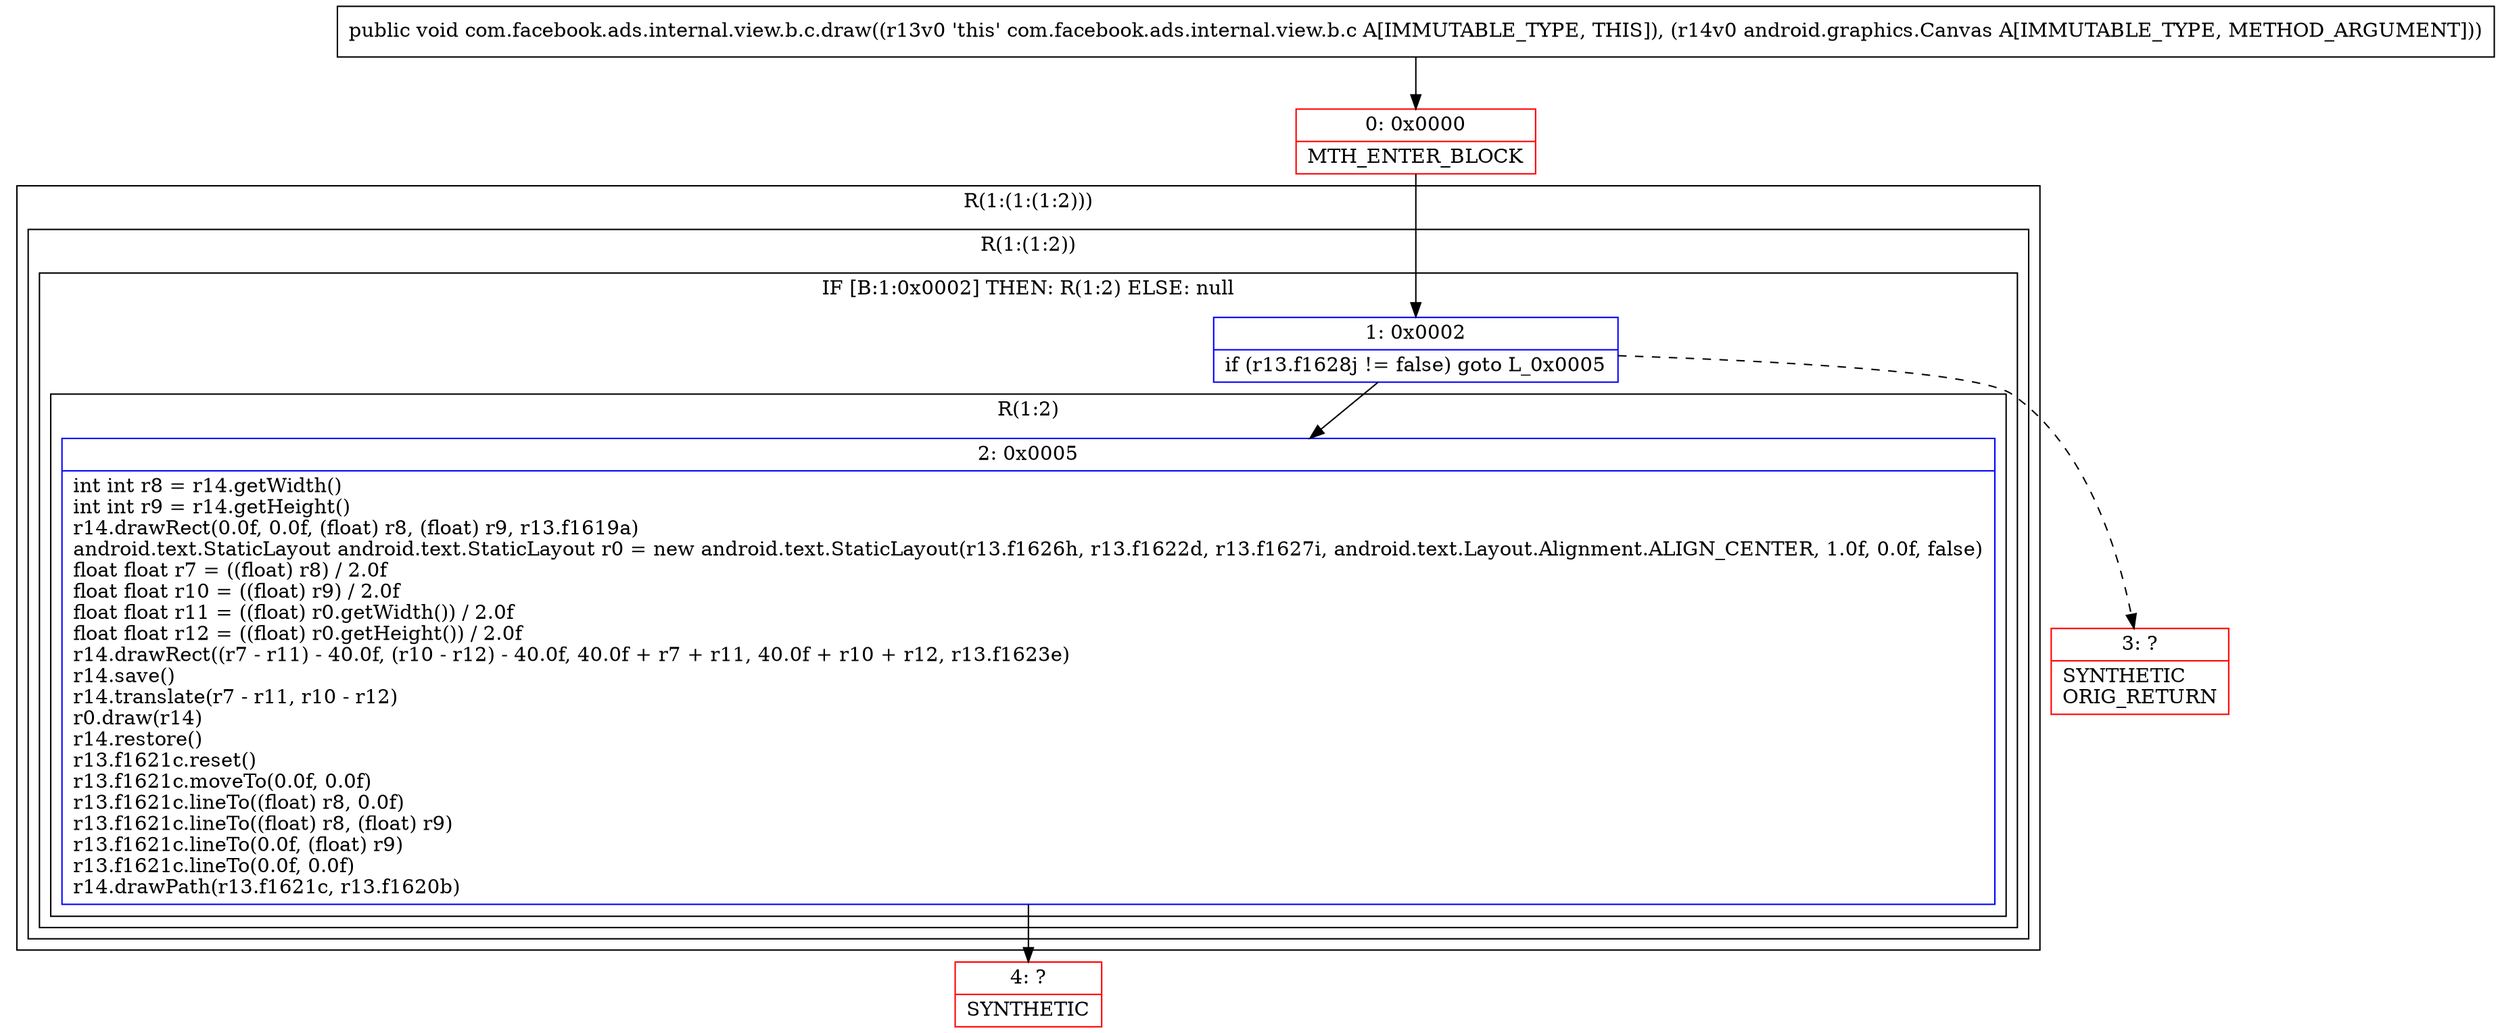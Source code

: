 digraph "CFG forcom.facebook.ads.internal.view.b.c.draw(Landroid\/graphics\/Canvas;)V" {
subgraph cluster_Region_932030833 {
label = "R(1:(1:(1:2)))";
node [shape=record,color=blue];
subgraph cluster_Region_1017977614 {
label = "R(1:(1:2))";
node [shape=record,color=blue];
subgraph cluster_IfRegion_356070816 {
label = "IF [B:1:0x0002] THEN: R(1:2) ELSE: null";
node [shape=record,color=blue];
Node_1 [shape=record,label="{1\:\ 0x0002|if (r13.f1628j != false) goto L_0x0005\l}"];
subgraph cluster_Region_1093935799 {
label = "R(1:2)";
node [shape=record,color=blue];
Node_2 [shape=record,label="{2\:\ 0x0005|int int r8 = r14.getWidth()\lint int r9 = r14.getHeight()\lr14.drawRect(0.0f, 0.0f, (float) r8, (float) r9, r13.f1619a)\landroid.text.StaticLayout android.text.StaticLayout r0 = new android.text.StaticLayout(r13.f1626h, r13.f1622d, r13.f1627i, android.text.Layout.Alignment.ALIGN_CENTER, 1.0f, 0.0f, false)\lfloat float r7 = ((float) r8) \/ 2.0f\lfloat float r10 = ((float) r9) \/ 2.0f\lfloat float r11 = ((float) r0.getWidth()) \/ 2.0f\lfloat float r12 = ((float) r0.getHeight()) \/ 2.0f\lr14.drawRect((r7 \- r11) \- 40.0f, (r10 \- r12) \- 40.0f, 40.0f + r7 + r11, 40.0f + r10 + r12, r13.f1623e)\lr14.save()\lr14.translate(r7 \- r11, r10 \- r12)\lr0.draw(r14)\lr14.restore()\lr13.f1621c.reset()\lr13.f1621c.moveTo(0.0f, 0.0f)\lr13.f1621c.lineTo((float) r8, 0.0f)\lr13.f1621c.lineTo((float) r8, (float) r9)\lr13.f1621c.lineTo(0.0f, (float) r9)\lr13.f1621c.lineTo(0.0f, 0.0f)\lr14.drawPath(r13.f1621c, r13.f1620b)\l}"];
}
}
}
}
Node_0 [shape=record,color=red,label="{0\:\ 0x0000|MTH_ENTER_BLOCK\l}"];
Node_3 [shape=record,color=red,label="{3\:\ ?|SYNTHETIC\lORIG_RETURN\l}"];
Node_4 [shape=record,color=red,label="{4\:\ ?|SYNTHETIC\l}"];
MethodNode[shape=record,label="{public void com.facebook.ads.internal.view.b.c.draw((r13v0 'this' com.facebook.ads.internal.view.b.c A[IMMUTABLE_TYPE, THIS]), (r14v0 android.graphics.Canvas A[IMMUTABLE_TYPE, METHOD_ARGUMENT])) }"];
MethodNode -> Node_0;
Node_1 -> Node_2;
Node_1 -> Node_3[style=dashed];
Node_2 -> Node_4;
Node_0 -> Node_1;
}

